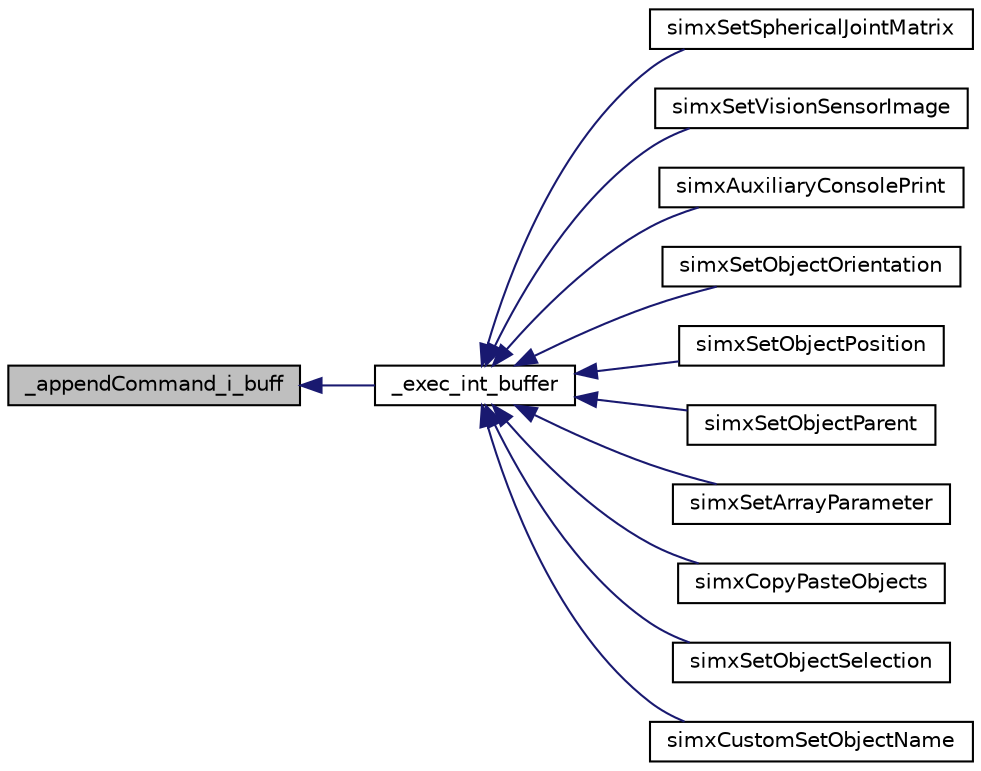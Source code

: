 digraph "_appendCommand_i_buff"
{
  edge [fontname="Helvetica",fontsize="10",labelfontname="Helvetica",labelfontsize="10"];
  node [fontname="Helvetica",fontsize="10",shape=record];
  rankdir="LR";
  Node1 [label="_appendCommand_i_buff",height=0.2,width=0.4,color="black", fillcolor="grey75", style="filled" fontcolor="black"];
  Node1 -> Node2 [dir="back",color="midnightblue",fontsize="10",style="solid"];
  Node2 [label="_exec_int_buffer",height=0.2,width=0.4,color="black", fillcolor="white", style="filled",URL="$ext_api_8c.html#aa45d3ce06ddc5671219e14edde3e8c1a"];
  Node2 -> Node3 [dir="back",color="midnightblue",fontsize="10",style="solid"];
  Node3 [label="simxSetSphericalJointMatrix",height=0.2,width=0.4,color="black", fillcolor="white", style="filled",URL="$ext_api_8h.html#aceffe83d72c782721e37fe5f9c6674f2"];
  Node2 -> Node4 [dir="back",color="midnightblue",fontsize="10",style="solid"];
  Node4 [label="simxSetVisionSensorImage",height=0.2,width=0.4,color="black", fillcolor="white", style="filled",URL="$ext_api_8h.html#ac77fb94bfa16740a83a381f2800e0079"];
  Node2 -> Node5 [dir="back",color="midnightblue",fontsize="10",style="solid"];
  Node5 [label="simxAuxiliaryConsolePrint",height=0.2,width=0.4,color="black", fillcolor="white", style="filled",URL="$ext_api_8h.html#a948db12aa34f63e300bf1de7a1d89e45"];
  Node2 -> Node6 [dir="back",color="midnightblue",fontsize="10",style="solid"];
  Node6 [label="simxSetObjectOrientation",height=0.2,width=0.4,color="black", fillcolor="white", style="filled",URL="$ext_api_8h.html#ac4a989b4282bebdb5aed1f2c92543bf6"];
  Node2 -> Node7 [dir="back",color="midnightblue",fontsize="10",style="solid"];
  Node7 [label="simxSetObjectPosition",height=0.2,width=0.4,color="black", fillcolor="white", style="filled",URL="$ext_api_8h.html#a1edc11093200a1ac859847bc220ec27f"];
  Node2 -> Node8 [dir="back",color="midnightblue",fontsize="10",style="solid"];
  Node8 [label="simxSetObjectParent",height=0.2,width=0.4,color="black", fillcolor="white", style="filled",URL="$ext_api_8h.html#af37214dc11d5b619d1d3cbc8eb41948e"];
  Node2 -> Node9 [dir="back",color="midnightblue",fontsize="10",style="solid"];
  Node9 [label="simxSetArrayParameter",height=0.2,width=0.4,color="black", fillcolor="white", style="filled",URL="$ext_api_8h.html#ad265d209c443469823315897bd4b97df"];
  Node2 -> Node10 [dir="back",color="midnightblue",fontsize="10",style="solid"];
  Node10 [label="simxCopyPasteObjects",height=0.2,width=0.4,color="black", fillcolor="white", style="filled",URL="$ext_api_8h.html#a0e25bdee3fb41f29cb732923102a5c28"];
  Node2 -> Node11 [dir="back",color="midnightblue",fontsize="10",style="solid"];
  Node11 [label="simxSetObjectSelection",height=0.2,width=0.4,color="black", fillcolor="white", style="filled",URL="$ext_api_8h.html#ad915526219e435a5b6cc80dd9b8b40af"];
  Node2 -> Node12 [dir="back",color="midnightblue",fontsize="10",style="solid"];
  Node12 [label="simxCustomSetObjectName",height=0.2,width=0.4,color="black", fillcolor="white", style="filled",URL="$ext_api_custom_8h.html#a6a7cee899716fcf527c28120bd20210d"];
}
